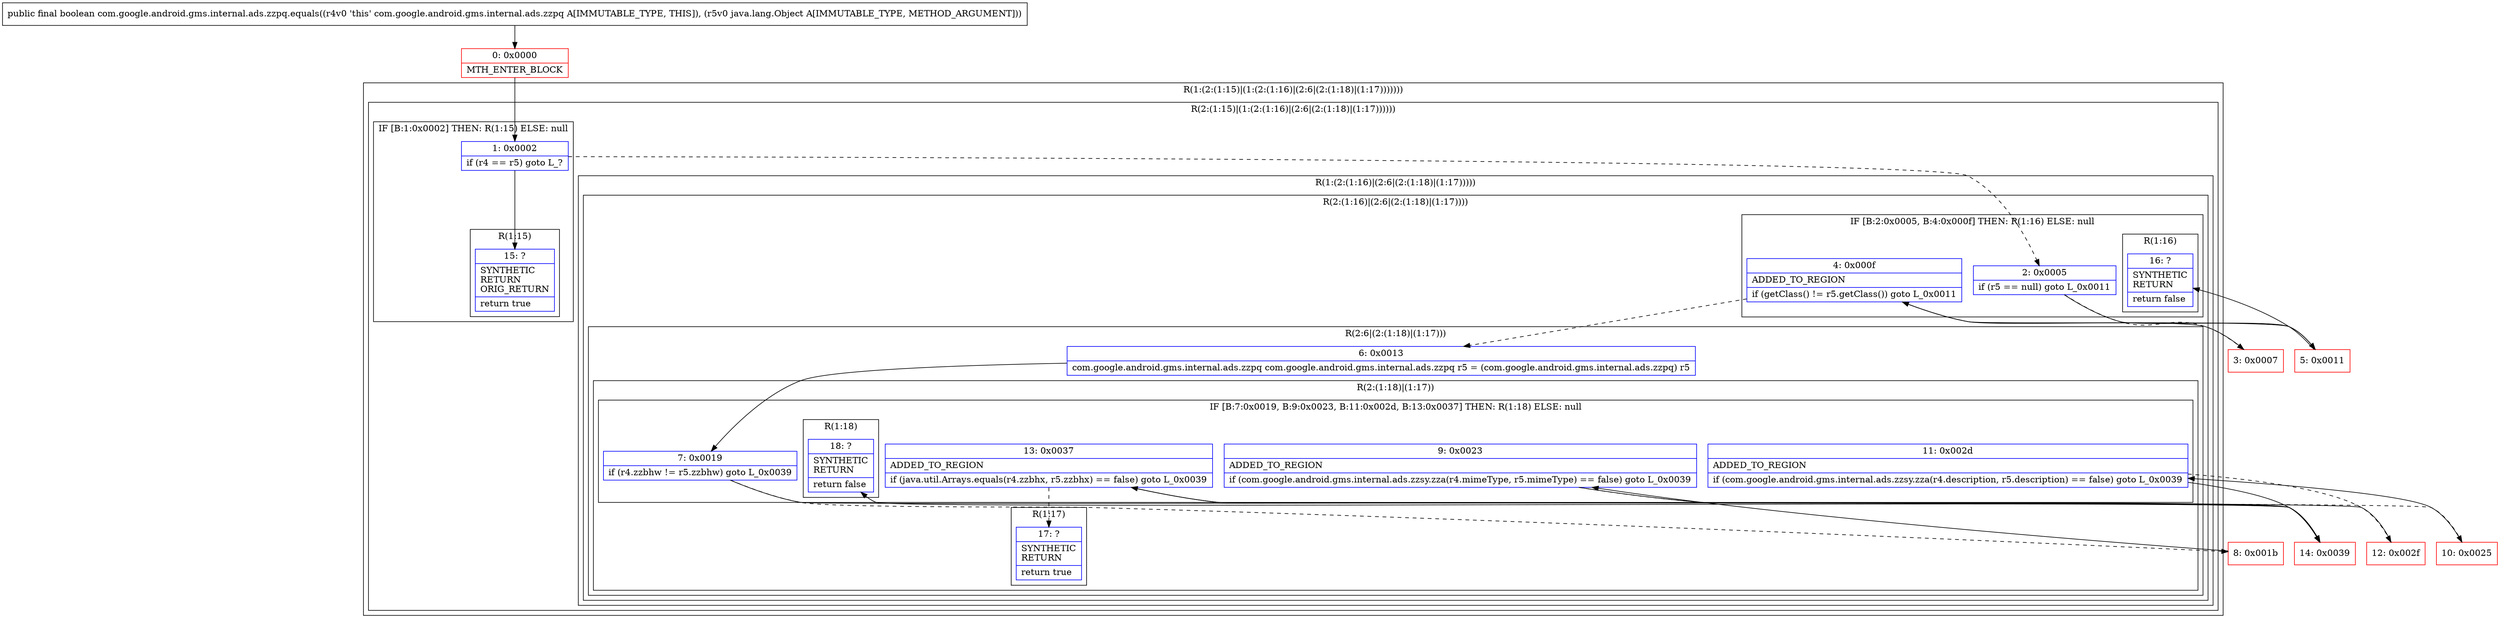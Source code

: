 digraph "CFG forcom.google.android.gms.internal.ads.zzpq.equals(Ljava\/lang\/Object;)Z" {
subgraph cluster_Region_7317915 {
label = "R(1:(2:(1:15)|(1:(2:(1:16)|(2:6|(2:(1:18)|(1:17)))))))";
node [shape=record,color=blue];
subgraph cluster_Region_775274134 {
label = "R(2:(1:15)|(1:(2:(1:16)|(2:6|(2:(1:18)|(1:17))))))";
node [shape=record,color=blue];
subgraph cluster_IfRegion_852153389 {
label = "IF [B:1:0x0002] THEN: R(1:15) ELSE: null";
node [shape=record,color=blue];
Node_1 [shape=record,label="{1\:\ 0x0002|if (r4 == r5) goto L_?\l}"];
subgraph cluster_Region_1550021038 {
label = "R(1:15)";
node [shape=record,color=blue];
Node_15 [shape=record,label="{15\:\ ?|SYNTHETIC\lRETURN\lORIG_RETURN\l|return true\l}"];
}
}
subgraph cluster_Region_557656264 {
label = "R(1:(2:(1:16)|(2:6|(2:(1:18)|(1:17)))))";
node [shape=record,color=blue];
subgraph cluster_Region_587195255 {
label = "R(2:(1:16)|(2:6|(2:(1:18)|(1:17))))";
node [shape=record,color=blue];
subgraph cluster_IfRegion_1190146233 {
label = "IF [B:2:0x0005, B:4:0x000f] THEN: R(1:16) ELSE: null";
node [shape=record,color=blue];
Node_2 [shape=record,label="{2\:\ 0x0005|if (r5 == null) goto L_0x0011\l}"];
Node_4 [shape=record,label="{4\:\ 0x000f|ADDED_TO_REGION\l|if (getClass() != r5.getClass()) goto L_0x0011\l}"];
subgraph cluster_Region_22665160 {
label = "R(1:16)";
node [shape=record,color=blue];
Node_16 [shape=record,label="{16\:\ ?|SYNTHETIC\lRETURN\l|return false\l}"];
}
}
subgraph cluster_Region_1436932182 {
label = "R(2:6|(2:(1:18)|(1:17)))";
node [shape=record,color=blue];
Node_6 [shape=record,label="{6\:\ 0x0013|com.google.android.gms.internal.ads.zzpq com.google.android.gms.internal.ads.zzpq r5 = (com.google.android.gms.internal.ads.zzpq) r5\l}"];
subgraph cluster_Region_1240122435 {
label = "R(2:(1:18)|(1:17))";
node [shape=record,color=blue];
subgraph cluster_IfRegion_348714584 {
label = "IF [B:7:0x0019, B:9:0x0023, B:11:0x002d, B:13:0x0037] THEN: R(1:18) ELSE: null";
node [shape=record,color=blue];
Node_7 [shape=record,label="{7\:\ 0x0019|if (r4.zzbhw != r5.zzbhw) goto L_0x0039\l}"];
Node_9 [shape=record,label="{9\:\ 0x0023|ADDED_TO_REGION\l|if (com.google.android.gms.internal.ads.zzsy.zza(r4.mimeType, r5.mimeType) == false) goto L_0x0039\l}"];
Node_11 [shape=record,label="{11\:\ 0x002d|ADDED_TO_REGION\l|if (com.google.android.gms.internal.ads.zzsy.zza(r4.description, r5.description) == false) goto L_0x0039\l}"];
Node_13 [shape=record,label="{13\:\ 0x0037|ADDED_TO_REGION\l|if (java.util.Arrays.equals(r4.zzbhx, r5.zzbhx) == false) goto L_0x0039\l}"];
subgraph cluster_Region_349397586 {
label = "R(1:18)";
node [shape=record,color=blue];
Node_18 [shape=record,label="{18\:\ ?|SYNTHETIC\lRETURN\l|return false\l}"];
}
}
subgraph cluster_Region_1398926729 {
label = "R(1:17)";
node [shape=record,color=blue];
Node_17 [shape=record,label="{17\:\ ?|SYNTHETIC\lRETURN\l|return true\l}"];
}
}
}
}
}
}
}
Node_0 [shape=record,color=red,label="{0\:\ 0x0000|MTH_ENTER_BLOCK\l}"];
Node_3 [shape=record,color=red,label="{3\:\ 0x0007}"];
Node_5 [shape=record,color=red,label="{5\:\ 0x0011}"];
Node_8 [shape=record,color=red,label="{8\:\ 0x001b}"];
Node_10 [shape=record,color=red,label="{10\:\ 0x0025}"];
Node_12 [shape=record,color=red,label="{12\:\ 0x002f}"];
Node_14 [shape=record,color=red,label="{14\:\ 0x0039}"];
MethodNode[shape=record,label="{public final boolean com.google.android.gms.internal.ads.zzpq.equals((r4v0 'this' com.google.android.gms.internal.ads.zzpq A[IMMUTABLE_TYPE, THIS]), (r5v0 java.lang.Object A[IMMUTABLE_TYPE, METHOD_ARGUMENT])) }"];
MethodNode -> Node_0;
Node_1 -> Node_2[style=dashed];
Node_1 -> Node_15;
Node_2 -> Node_3[style=dashed];
Node_2 -> Node_5;
Node_4 -> Node_5;
Node_4 -> Node_6[style=dashed];
Node_6 -> Node_7;
Node_7 -> Node_8[style=dashed];
Node_7 -> Node_14;
Node_9 -> Node_10[style=dashed];
Node_9 -> Node_14;
Node_11 -> Node_12[style=dashed];
Node_11 -> Node_14;
Node_13 -> Node_14;
Node_13 -> Node_17[style=dashed];
Node_0 -> Node_1;
Node_3 -> Node_4;
Node_5 -> Node_16;
Node_8 -> Node_9;
Node_10 -> Node_11;
Node_12 -> Node_13;
Node_14 -> Node_18;
}

